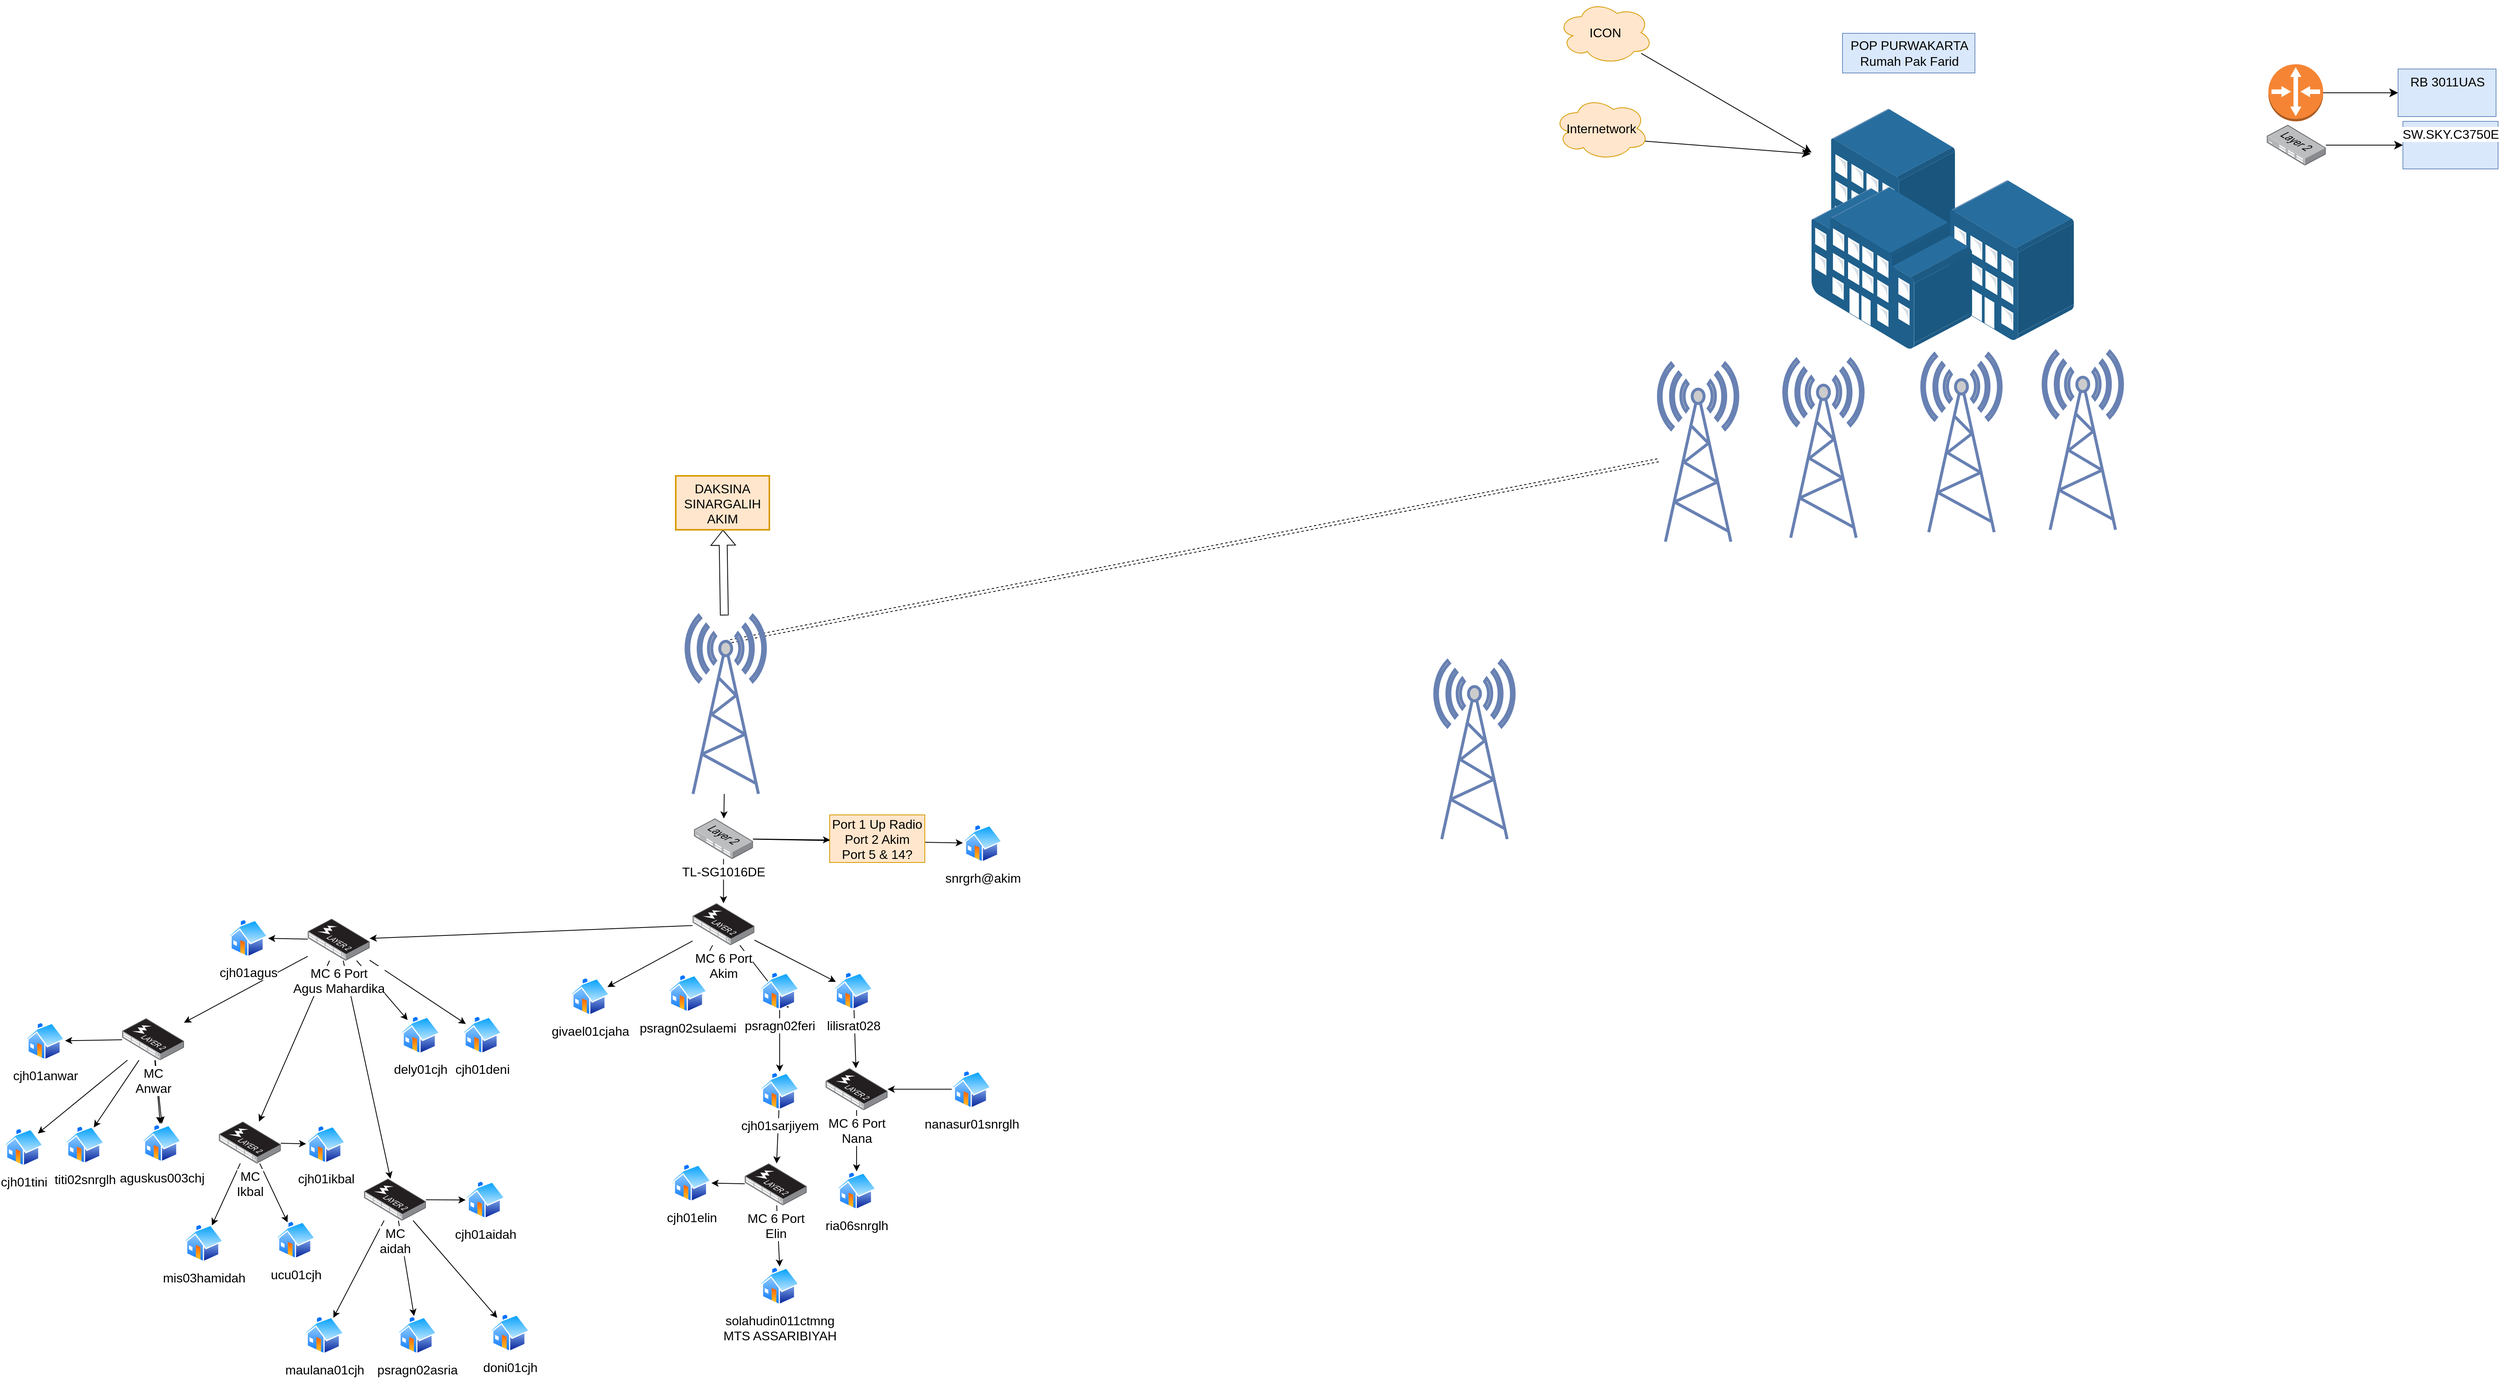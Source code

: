 <mxfile version="20.8.16" type="github">
  <diagram name="Page-1" id="jWL4H5GWRWFEMTrIt_fe">
    <mxGraphModel dx="3583" dy="3091" grid="0" gridSize="10" guides="1" tooltips="1" connect="1" arrows="1" fold="1" page="0" pageScale="1" pageWidth="850" pageHeight="1100" math="0" shadow="0">
      <root>
        <mxCell id="0" />
        <mxCell id="1" parent="0" />
        <mxCell id="l8kAq1uLgbvHiUrE_Mqz-3" value="" style="points=[];aspect=fixed;html=1;align=center;shadow=0;dashed=0;image;image=img/lib/allied_telesis/buildings/Building_Cluster.svg;fontSize=16;" vertex="1" parent="1">
          <mxGeometry x="2255" y="-1012" width="330.84" height="303" as="geometry" />
        </mxCell>
        <mxCell id="l8kAq1uLgbvHiUrE_Mqz-4" value="ICON" style="ellipse;shape=cloud;whiteSpace=wrap;html=1;fontSize=16;fillColor=#ffe6cc;strokeColor=#d79b00;" vertex="1" parent="1">
          <mxGeometry x="1935" y="-1148" width="120" height="80" as="geometry" />
        </mxCell>
        <mxCell id="l8kAq1uLgbvHiUrE_Mqz-5" value="Internetwork" style="ellipse;shape=cloud;whiteSpace=wrap;html=1;fontSize=16;fillColor=#ffe6cc;strokeColor=#d79b00;" vertex="1" parent="1">
          <mxGeometry x="1930" y="-1027" width="120" height="80" as="geometry" />
        </mxCell>
        <mxCell id="l8kAq1uLgbvHiUrE_Mqz-6" value="" style="endArrow=classic;html=1;rounded=0;fontSize=12;startSize=8;endSize=8;curved=1;" edge="1" parent="1" source="l8kAq1uLgbvHiUrE_Mqz-4" target="l8kAq1uLgbvHiUrE_Mqz-3">
          <mxGeometry width="50" height="50" relative="1" as="geometry">
            <mxPoint x="2164" y="-679" as="sourcePoint" />
            <mxPoint x="2214" y="-729" as="targetPoint" />
          </mxGeometry>
        </mxCell>
        <mxCell id="l8kAq1uLgbvHiUrE_Mqz-7" value="" style="endArrow=classic;html=1;rounded=0;fontSize=12;startSize=8;endSize=8;curved=1;exitX=0.96;exitY=0.7;exitDx=0;exitDy=0;exitPerimeter=0;" edge="1" parent="1" source="l8kAq1uLgbvHiUrE_Mqz-5">
          <mxGeometry width="50" height="50" relative="1" as="geometry">
            <mxPoint x="2164" y="-679" as="sourcePoint" />
            <mxPoint x="2254" y="-955" as="targetPoint" />
          </mxGeometry>
        </mxCell>
        <mxCell id="l8kAq1uLgbvHiUrE_Mqz-8" value="POP PURWAKARTA &lt;br&gt;Rumah Pak Farid" style="text;html=1;align=center;verticalAlign=middle;resizable=0;points=[];autosize=1;strokeColor=#6c8ebf;fillColor=#dae8fc;fontSize=16;" vertex="1" parent="1">
          <mxGeometry x="2294" y="-1107" width="167" height="50" as="geometry" />
        </mxCell>
        <mxCell id="l8kAq1uLgbvHiUrE_Mqz-21" style="edgeStyle=none;orthogonalLoop=1;jettySize=auto;html=1;entryX=0.5;entryY=0.15;entryDx=0;entryDy=0;entryPerimeter=0;fontSize=12;curved=1;dashed=1;shape=link;" edge="1" parent="1" source="l8kAq1uLgbvHiUrE_Mqz-9" target="l8kAq1uLgbvHiUrE_Mqz-20">
          <mxGeometry relative="1" as="geometry" />
        </mxCell>
        <mxCell id="l8kAq1uLgbvHiUrE_Mqz-9" value="" style="fontColor=#0066CC;verticalAlign=top;verticalLabelPosition=bottom;labelPosition=center;align=center;html=1;outlineConnect=0;fillColor=#CCCCCC;strokeColor=#6881B3;gradientColor=none;gradientDirection=north;strokeWidth=2;shape=mxgraph.networks.radio_tower;fontSize=16;" vertex="1" parent="1">
          <mxGeometry x="2062" y="-691" width="100" height="225" as="geometry" />
        </mxCell>
        <mxCell id="l8kAq1uLgbvHiUrE_Mqz-10" value="" style="fontColor=#0066CC;verticalAlign=top;verticalLabelPosition=bottom;labelPosition=center;align=center;html=1;outlineConnect=0;fillColor=#CCCCCC;strokeColor=#6881B3;gradientColor=none;gradientDirection=north;strokeWidth=2;shape=mxgraph.networks.radio_tower;fontSize=16;" vertex="1" parent="1">
          <mxGeometry x="2220" y="-696" width="100" height="225" as="geometry" />
        </mxCell>
        <mxCell id="l8kAq1uLgbvHiUrE_Mqz-11" value="" style="fontColor=#0066CC;verticalAlign=top;verticalLabelPosition=bottom;labelPosition=center;align=center;html=1;outlineConnect=0;fillColor=#CCCCCC;strokeColor=#6881B3;gradientColor=none;gradientDirection=north;strokeWidth=2;shape=mxgraph.networks.radio_tower;fontSize=16;" vertex="1" parent="1">
          <mxGeometry x="2394" y="-703" width="100" height="225" as="geometry" />
        </mxCell>
        <mxCell id="l8kAq1uLgbvHiUrE_Mqz-13" value="" style="fontColor=#0066CC;verticalAlign=top;verticalLabelPosition=bottom;labelPosition=center;align=center;html=1;outlineConnect=0;fillColor=#CCCCCC;strokeColor=#6881B3;gradientColor=none;gradientDirection=north;strokeWidth=2;shape=mxgraph.networks.radio_tower;fontSize=16;" vertex="1" parent="1">
          <mxGeometry x="2547" y="-706" width="100" height="225" as="geometry" />
        </mxCell>
        <mxCell id="l8kAq1uLgbvHiUrE_Mqz-19" value="" style="edgeStyle=none;curved=1;rounded=0;orthogonalLoop=1;jettySize=auto;html=1;fontSize=12;startSize=8;endSize=8;" edge="1" parent="1" source="l8kAq1uLgbvHiUrE_Mqz-14" target="l8kAq1uLgbvHiUrE_Mqz-18">
          <mxGeometry relative="1" as="geometry" />
        </mxCell>
        <mxCell id="l8kAq1uLgbvHiUrE_Mqz-14" value="" style="outlineConnect=0;dashed=0;verticalLabelPosition=bottom;verticalAlign=top;align=center;html=1;shape=mxgraph.aws3.router;fillColor=#F58534;gradientColor=none;fontSize=16;" vertex="1" parent="1">
          <mxGeometry x="2831" y="-1068" width="69" height="72" as="geometry" />
        </mxCell>
        <mxCell id="l8kAq1uLgbvHiUrE_Mqz-17" value="" style="edgeStyle=none;curved=1;rounded=0;orthogonalLoop=1;jettySize=auto;html=1;fontSize=12;startSize=8;endSize=8;" edge="1" parent="1" source="l8kAq1uLgbvHiUrE_Mqz-15" target="l8kAq1uLgbvHiUrE_Mqz-16">
          <mxGeometry relative="1" as="geometry" />
        </mxCell>
        <mxCell id="l8kAq1uLgbvHiUrE_Mqz-15" value="" style="points=[];aspect=fixed;html=1;align=center;shadow=0;dashed=0;image;image=img/lib/allied_telesis/switch/Switch_24_port_L2.svg;fontSize=16;" vertex="1" parent="1">
          <mxGeometry x="2829" y="-991.5" width="74.4" height="51" as="geometry" />
        </mxCell>
        <mxCell id="l8kAq1uLgbvHiUrE_Mqz-16" value="SW.SKY.C3750E" style="whiteSpace=wrap;html=1;fontSize=16;verticalAlign=top;shadow=0;dashed=0;labelBackgroundColor=default;fillColor=#dae8fc;strokeColor=#6c8ebf;" vertex="1" parent="1">
          <mxGeometry x="3000.6" y="-996" width="120" height="60" as="geometry" />
        </mxCell>
        <mxCell id="l8kAq1uLgbvHiUrE_Mqz-18" value="RB 3011UAS" style="whiteSpace=wrap;html=1;fontSize=16;verticalAlign=top;fillColor=#dae8fc;dashed=0;strokeColor=#6c8ebf;" vertex="1" parent="1">
          <mxGeometry x="2994.5" y="-1062" width="123.5" height="60" as="geometry" />
        </mxCell>
        <mxCell id="l8kAq1uLgbvHiUrE_Mqz-23" value="" style="edgeStyle=none;curved=1;rounded=0;orthogonalLoop=1;jettySize=auto;html=1;fontSize=12;shape=flexArrow;" edge="1" parent="1" source="l8kAq1uLgbvHiUrE_Mqz-20" target="l8kAq1uLgbvHiUrE_Mqz-22">
          <mxGeometry relative="1" as="geometry" />
        </mxCell>
        <mxCell id="l8kAq1uLgbvHiUrE_Mqz-27" value="" style="edgeStyle=none;curved=1;orthogonalLoop=1;jettySize=auto;html=1;fontSize=12;" edge="1" parent="1" source="l8kAq1uLgbvHiUrE_Mqz-20" target="l8kAq1uLgbvHiUrE_Mqz-25">
          <mxGeometry relative="1" as="geometry" />
        </mxCell>
        <mxCell id="l8kAq1uLgbvHiUrE_Mqz-20" value="" style="fontColor=#0066CC;verticalAlign=top;verticalLabelPosition=bottom;labelPosition=center;align=center;html=1;outlineConnect=0;fillColor=#CCCCCC;strokeColor=#6881B3;gradientColor=none;gradientDirection=north;strokeWidth=2;shape=mxgraph.networks.radio_tower;fontSize=16;" vertex="1" parent="1">
          <mxGeometry x="836" y="-373" width="100" height="225" as="geometry" />
        </mxCell>
        <mxCell id="l8kAq1uLgbvHiUrE_Mqz-22" value="DAKSINA SINARGALIH&lt;br&gt;AKIM" style="whiteSpace=wrap;html=1;fontSize=16;verticalAlign=top;fillColor=#ffe6cc;strokeColor=#d79b00;gradientDirection=north;strokeWidth=2;" vertex="1" parent="1">
          <mxGeometry x="823" y="-549" width="118" height="68" as="geometry" />
        </mxCell>
        <mxCell id="l8kAq1uLgbvHiUrE_Mqz-24" value="snrgrh@akim" style="aspect=fixed;perimeter=ellipsePerimeter;html=1;align=center;shadow=0;dashed=0;spacingTop=3;image;image=img/lib/active_directory/home.svg;fontSize=16;" vertex="1" parent="1">
          <mxGeometry x="1185" y="-110" width="50" height="48.5" as="geometry" />
        </mxCell>
        <mxCell id="l8kAq1uLgbvHiUrE_Mqz-29" value="" style="edgeStyle=none;curved=1;orthogonalLoop=1;jettySize=auto;html=1;fontSize=12;" edge="1" parent="1" source="l8kAq1uLgbvHiUrE_Mqz-25">
          <mxGeometry relative="1" as="geometry">
            <mxPoint x="1017.6" y="-89.95" as="targetPoint" />
          </mxGeometry>
        </mxCell>
        <mxCell id="l8kAq1uLgbvHiUrE_Mqz-42" style="edgeStyle=none;curved=1;orthogonalLoop=1;jettySize=auto;html=1;fontSize=12;" edge="1" parent="1" source="l8kAq1uLgbvHiUrE_Mqz-25" target="l8kAq1uLgbvHiUrE_Mqz-24">
          <mxGeometry relative="1" as="geometry" />
        </mxCell>
        <mxCell id="l8kAq1uLgbvHiUrE_Mqz-50" style="edgeStyle=none;curved=1;orthogonalLoop=1;jettySize=auto;html=1;fontSize=12;" edge="1" parent="1" source="l8kAq1uLgbvHiUrE_Mqz-25" target="l8kAq1uLgbvHiUrE_Mqz-31">
          <mxGeometry relative="1" as="geometry" />
        </mxCell>
        <mxCell id="l8kAq1uLgbvHiUrE_Mqz-62" style="edgeStyle=none;curved=1;orthogonalLoop=1;jettySize=auto;html=1;fontSize=12;" edge="1" parent="1" source="l8kAq1uLgbvHiUrE_Mqz-31" target="l8kAq1uLgbvHiUrE_Mqz-61">
          <mxGeometry relative="1" as="geometry" />
        </mxCell>
        <mxCell id="l8kAq1uLgbvHiUrE_Mqz-25" value=" TL-SG1016DE" style="points=[];aspect=fixed;html=1;align=center;shadow=0;dashed=0;image;image=img/lib/allied_telesis/switch/Switch_24_port_L2.svg;fontSize=16;" vertex="1" parent="1">
          <mxGeometry x="846" y="-117" width="74.4" height="51" as="geometry" />
        </mxCell>
        <mxCell id="l8kAq1uLgbvHiUrE_Mqz-30" value="Port 1 Up Radio&lt;br&gt;Port 2 Akim&lt;br&gt;Port 5 &amp;amp; 14?" style="rounded=0;whiteSpace=wrap;html=1;fontSize=16;fillColor=#ffe6cc;strokeColor=#d79b00;" vertex="1" parent="1">
          <mxGeometry x="1017" y="-121.5" width="120" height="60" as="geometry" />
        </mxCell>
        <mxCell id="l8kAq1uLgbvHiUrE_Mqz-38" style="edgeStyle=none;curved=1;orthogonalLoop=1;jettySize=auto;html=1;fontSize=12;" edge="1" parent="1" source="l8kAq1uLgbvHiUrE_Mqz-31" target="l8kAq1uLgbvHiUrE_Mqz-32">
          <mxGeometry relative="1" as="geometry" />
        </mxCell>
        <mxCell id="l8kAq1uLgbvHiUrE_Mqz-39" style="edgeStyle=none;curved=1;orthogonalLoop=1;jettySize=auto;html=1;fontSize=12;" edge="1" parent="1" source="l8kAq1uLgbvHiUrE_Mqz-31" target="l8kAq1uLgbvHiUrE_Mqz-33">
          <mxGeometry relative="1" as="geometry" />
        </mxCell>
        <mxCell id="l8kAq1uLgbvHiUrE_Mqz-40" style="edgeStyle=none;curved=1;orthogonalLoop=1;jettySize=auto;html=1;fontSize=12;" edge="1" parent="1" source="l8kAq1uLgbvHiUrE_Mqz-31" target="l8kAq1uLgbvHiUrE_Mqz-35">
          <mxGeometry relative="1" as="geometry" />
        </mxCell>
        <mxCell id="l8kAq1uLgbvHiUrE_Mqz-41" style="edgeStyle=none;curved=1;orthogonalLoop=1;jettySize=auto;html=1;entryX=0.75;entryY=1;entryDx=0;entryDy=0;fontSize=12;" edge="1" parent="1" source="l8kAq1uLgbvHiUrE_Mqz-31" target="l8kAq1uLgbvHiUrE_Mqz-34">
          <mxGeometry relative="1" as="geometry" />
        </mxCell>
        <mxCell id="l8kAq1uLgbvHiUrE_Mqz-31" value="&lt;div&gt;MC 6 Port&lt;/div&gt;&lt;div&gt;Akim&lt;br&gt;&lt;/div&gt;" style="points=[];aspect=fixed;html=1;align=center;shadow=0;dashed=0;image;image=img/lib/allied_telesis/switch/Switch_48_port_L2_POE.svg;fontSize=16;" vertex="1" parent="1">
          <mxGeometry x="844.2" y="-10" width="78" height="52.8" as="geometry" />
        </mxCell>
        <mxCell id="l8kAq1uLgbvHiUrE_Mqz-32" value="givael01cjaha" style="aspect=fixed;perimeter=ellipsePerimeter;html=1;align=center;shadow=0;dashed=0;spacingTop=3;image;image=img/lib/active_directory/home.svg;fontSize=16;" vertex="1" parent="1">
          <mxGeometry x="690" y="83" width="50" height="48.5" as="geometry" />
        </mxCell>
        <mxCell id="l8kAq1uLgbvHiUrE_Mqz-33" value="psragn02sulaemi" style="aspect=fixed;perimeter=ellipsePerimeter;html=1;align=center;shadow=0;dashed=0;spacingTop=3;image;image=img/lib/active_directory/home.svg;fontSize=16;" vertex="1" parent="1">
          <mxGeometry x="813" y="79" width="50" height="48.5" as="geometry" />
        </mxCell>
        <mxCell id="l8kAq1uLgbvHiUrE_Mqz-52" style="edgeStyle=none;curved=1;orthogonalLoop=1;jettySize=auto;html=1;fontSize=12;entryX=0.5;entryY=0;entryDx=0;entryDy=0;" edge="1" parent="1" source="l8kAq1uLgbvHiUrE_Mqz-34" target="l8kAq1uLgbvHiUrE_Mqz-51">
          <mxGeometry relative="1" as="geometry">
            <mxPoint x="938" y="197" as="targetPoint" />
          </mxGeometry>
        </mxCell>
        <mxCell id="l8kAq1uLgbvHiUrE_Mqz-34" value="psragn02feri" style="aspect=fixed;perimeter=ellipsePerimeter;html=1;align=center;shadow=0;dashed=0;spacingTop=3;image;image=img/lib/active_directory/home.svg;fontSize=16;" vertex="1" parent="1">
          <mxGeometry x="929" y="76" width="50" height="48.5" as="geometry" />
        </mxCell>
        <mxCell id="l8kAq1uLgbvHiUrE_Mqz-49" style="edgeStyle=none;curved=1;orthogonalLoop=1;jettySize=auto;html=1;fontSize=12;" edge="1" parent="1" source="l8kAq1uLgbvHiUrE_Mqz-35" target="l8kAq1uLgbvHiUrE_Mqz-45">
          <mxGeometry relative="1" as="geometry" />
        </mxCell>
        <mxCell id="l8kAq1uLgbvHiUrE_Mqz-35" value="lilisrat028" style="aspect=fixed;perimeter=ellipsePerimeter;html=1;align=center;shadow=0;dashed=0;spacingTop=3;image;image=img/lib/active_directory/home.svg;fontSize=16;" vertex="1" parent="1">
          <mxGeometry x="1022" y="76" width="50" height="48.5" as="geometry" />
        </mxCell>
        <mxCell id="l8kAq1uLgbvHiUrE_Mqz-47" style="edgeStyle=none;curved=1;orthogonalLoop=1;jettySize=auto;html=1;fontSize=12;" edge="1" parent="1" source="l8kAq1uLgbvHiUrE_Mqz-43" target="l8kAq1uLgbvHiUrE_Mqz-45">
          <mxGeometry relative="1" as="geometry" />
        </mxCell>
        <mxCell id="l8kAq1uLgbvHiUrE_Mqz-43" value="nanasur01snrglh" style="aspect=fixed;perimeter=ellipsePerimeter;html=1;align=center;shadow=0;dashed=0;spacingTop=3;image;image=img/lib/active_directory/home.svg;fontSize=16;" vertex="1" parent="1">
          <mxGeometry x="1171" y="200.15" width="50" height="48.5" as="geometry" />
        </mxCell>
        <mxCell id="l8kAq1uLgbvHiUrE_Mqz-48" style="edgeStyle=none;curved=1;orthogonalLoop=1;jettySize=auto;html=1;fontSize=12;" edge="1" parent="1" source="l8kAq1uLgbvHiUrE_Mqz-45" target="l8kAq1uLgbvHiUrE_Mqz-46">
          <mxGeometry relative="1" as="geometry" />
        </mxCell>
        <mxCell id="l8kAq1uLgbvHiUrE_Mqz-45" value="&lt;div&gt;MC 6 Port&lt;/div&gt;&lt;div&gt;Nana&lt;br&gt;&lt;/div&gt;" style="points=[];aspect=fixed;html=1;align=center;shadow=0;dashed=0;image;image=img/lib/allied_telesis/switch/Switch_48_port_L2_POE.svg;fontSize=16;" vertex="1" parent="1">
          <mxGeometry x="1012" y="198" width="78" height="52.8" as="geometry" />
        </mxCell>
        <mxCell id="l8kAq1uLgbvHiUrE_Mqz-46" value="ria06snrglh" style="aspect=fixed;perimeter=ellipsePerimeter;html=1;align=center;shadow=0;dashed=0;spacingTop=3;image;image=img/lib/active_directory/home.svg;fontSize=16;" vertex="1" parent="1">
          <mxGeometry x="1026" y="328" width="50" height="48.5" as="geometry" />
        </mxCell>
        <mxCell id="l8kAq1uLgbvHiUrE_Mqz-56" style="edgeStyle=none;curved=1;orthogonalLoop=1;jettySize=auto;html=1;fontSize=12;" edge="1" parent="1" source="l8kAq1uLgbvHiUrE_Mqz-51" target="l8kAq1uLgbvHiUrE_Mqz-55">
          <mxGeometry relative="1" as="geometry" />
        </mxCell>
        <mxCell id="l8kAq1uLgbvHiUrE_Mqz-51" value="cjh01sarjiyem" style="aspect=fixed;perimeter=ellipsePerimeter;html=1;align=center;shadow=0;dashed=0;spacingTop=3;image;image=img/lib/active_directory/home.svg;fontSize=16;" vertex="1" parent="1">
          <mxGeometry x="929" y="202.3" width="50" height="48.5" as="geometry" />
        </mxCell>
        <mxCell id="l8kAq1uLgbvHiUrE_Mqz-58" style="edgeStyle=none;curved=1;orthogonalLoop=1;jettySize=auto;html=1;fontSize=12;" edge="1" parent="1" source="l8kAq1uLgbvHiUrE_Mqz-55" target="l8kAq1uLgbvHiUrE_Mqz-57">
          <mxGeometry relative="1" as="geometry" />
        </mxCell>
        <mxCell id="l8kAq1uLgbvHiUrE_Mqz-60" style="edgeStyle=none;curved=1;orthogonalLoop=1;jettySize=auto;html=1;entryX=0.5;entryY=0;entryDx=0;entryDy=0;fontSize=12;" edge="1" parent="1" source="l8kAq1uLgbvHiUrE_Mqz-55" target="l8kAq1uLgbvHiUrE_Mqz-59">
          <mxGeometry relative="1" as="geometry" />
        </mxCell>
        <mxCell id="l8kAq1uLgbvHiUrE_Mqz-55" value="&lt;div&gt;MC 6 Port&lt;/div&gt;&lt;div&gt;Elin&lt;br&gt;&lt;/div&gt;" style="points=[];aspect=fixed;html=1;align=center;shadow=0;dashed=0;image;image=img/lib/allied_telesis/switch/Switch_48_port_L2_POE.svg;fontSize=16;" vertex="1" parent="1">
          <mxGeometry x="910" y="318" width="78" height="52.8" as="geometry" />
        </mxCell>
        <mxCell id="l8kAq1uLgbvHiUrE_Mqz-57" value="cjh01elin" style="aspect=fixed;perimeter=ellipsePerimeter;html=1;align=center;shadow=0;dashed=0;spacingTop=3;image;image=img/lib/active_directory/home.svg;fontSize=16;" vertex="1" parent="1">
          <mxGeometry x="818" y="318" width="50" height="48.5" as="geometry" />
        </mxCell>
        <mxCell id="l8kAq1uLgbvHiUrE_Mqz-59" value="solahudin011ctmng&lt;br&gt;MTS ASSARIBIYAH" style="aspect=fixed;perimeter=ellipsePerimeter;html=1;align=center;shadow=0;dashed=0;spacingTop=3;image;image=img/lib/active_directory/home.svg;fontSize=16;" vertex="1" parent="1">
          <mxGeometry x="929" y="448" width="50" height="48.5" as="geometry" />
        </mxCell>
        <mxCell id="l8kAq1uLgbvHiUrE_Mqz-64" style="edgeStyle=none;curved=1;orthogonalLoop=1;jettySize=auto;html=1;fontSize=12;" edge="1" parent="1" source="l8kAq1uLgbvHiUrE_Mqz-61" target="l8kAq1uLgbvHiUrE_Mqz-63">
          <mxGeometry relative="1" as="geometry" />
        </mxCell>
        <mxCell id="l8kAq1uLgbvHiUrE_Mqz-66" style="edgeStyle=none;curved=1;orthogonalLoop=1;jettySize=auto;html=1;fontSize=12;" edge="1" parent="1" source="l8kAq1uLgbvHiUrE_Mqz-61" target="l8kAq1uLgbvHiUrE_Mqz-75">
          <mxGeometry relative="1" as="geometry" />
        </mxCell>
        <mxCell id="l8kAq1uLgbvHiUrE_Mqz-71" style="edgeStyle=none;curved=1;orthogonalLoop=1;jettySize=auto;html=1;fontSize=12;" edge="1" parent="1" source="l8kAq1uLgbvHiUrE_Mqz-61" target="l8kAq1uLgbvHiUrE_Mqz-86">
          <mxGeometry relative="1" as="geometry">
            <mxPoint x="311.91" y="154.081" as="targetPoint" />
          </mxGeometry>
        </mxCell>
        <mxCell id="l8kAq1uLgbvHiUrE_Mqz-73" style="edgeStyle=none;curved=1;orthogonalLoop=1;jettySize=auto;html=1;fontSize=12;" edge="1" parent="1" source="l8kAq1uLgbvHiUrE_Mqz-61" target="l8kAq1uLgbvHiUrE_Mqz-69">
          <mxGeometry relative="1" as="geometry" />
        </mxCell>
        <mxCell id="l8kAq1uLgbvHiUrE_Mqz-74" style="edgeStyle=none;curved=1;orthogonalLoop=1;jettySize=auto;html=1;fontSize=12;" edge="1" parent="1" source="l8kAq1uLgbvHiUrE_Mqz-61" target="l8kAq1uLgbvHiUrE_Mqz-70">
          <mxGeometry relative="1" as="geometry" />
        </mxCell>
        <mxCell id="l8kAq1uLgbvHiUrE_Mqz-101" style="edgeStyle=none;curved=1;orthogonalLoop=1;jettySize=auto;html=1;fontSize=12;" edge="1" parent="1" source="l8kAq1uLgbvHiUrE_Mqz-61" target="l8kAq1uLgbvHiUrE_Mqz-100">
          <mxGeometry relative="1" as="geometry" />
        </mxCell>
        <mxCell id="l8kAq1uLgbvHiUrE_Mqz-61" value="&lt;div&gt;MC 6 Port&lt;/div&gt;&lt;div&gt;Agus Mahardika&lt;br&gt;&lt;/div&gt;" style="points=[];aspect=fixed;html=1;align=center;shadow=0;dashed=0;image;image=img/lib/allied_telesis/switch/Switch_48_port_L2_POE.svg;fontSize=16;" vertex="1" parent="1">
          <mxGeometry x="359.0" y="9.45" width="78" height="52.8" as="geometry" />
        </mxCell>
        <mxCell id="l8kAq1uLgbvHiUrE_Mqz-63" value="cjh01agus" style="aspect=fixed;perimeter=ellipsePerimeter;html=1;align=center;shadow=0;dashed=0;spacingTop=3;image;image=img/lib/active_directory/home.svg;fontSize=16;" vertex="1" parent="1">
          <mxGeometry x="259" y="9.45" width="50" height="48.5" as="geometry" />
        </mxCell>
        <mxCell id="l8kAq1uLgbvHiUrE_Mqz-65" value="cjh01anwar" style="aspect=fixed;perimeter=ellipsePerimeter;html=1;align=center;shadow=0;dashed=0;spacingTop=3;image;image=img/lib/active_directory/home.svg;fontSize=16;" vertex="1" parent="1">
          <mxGeometry x="3" y="139.3" width="50" height="48.5" as="geometry" />
        </mxCell>
        <mxCell id="l8kAq1uLgbvHiUrE_Mqz-68" value="cjh01aidah" style="aspect=fixed;perimeter=ellipsePerimeter;html=1;align=center;shadow=0;dashed=0;spacingTop=3;image;image=img/lib/active_directory/home.svg;fontSize=16;" vertex="1" parent="1">
          <mxGeometry x="558" y="339.35" width="50" height="48.5" as="geometry" />
        </mxCell>
        <mxCell id="l8kAq1uLgbvHiUrE_Mqz-69" value="dely01cjh" style="aspect=fixed;perimeter=ellipsePerimeter;html=1;align=center;shadow=0;dashed=0;spacingTop=3;image;image=img/lib/active_directory/home.svg;fontSize=16;" vertex="1" parent="1">
          <mxGeometry x="476" y="131.5" width="50" height="48.5" as="geometry" />
        </mxCell>
        <mxCell id="l8kAq1uLgbvHiUrE_Mqz-70" value="cjh01deni" style="aspect=fixed;perimeter=ellipsePerimeter;html=1;align=center;shadow=0;dashed=0;spacingTop=3;image;image=img/lib/active_directory/home.svg;fontSize=16;" vertex="1" parent="1">
          <mxGeometry x="554" y="131.5" width="50" height="48.5" as="geometry" />
        </mxCell>
        <mxCell id="l8kAq1uLgbvHiUrE_Mqz-76" style="edgeStyle=none;curved=1;orthogonalLoop=1;jettySize=auto;html=1;fontSize=12;" edge="1" parent="1" source="l8kAq1uLgbvHiUrE_Mqz-75" target="l8kAq1uLgbvHiUrE_Mqz-65">
          <mxGeometry relative="1" as="geometry" />
        </mxCell>
        <mxCell id="l8kAq1uLgbvHiUrE_Mqz-81" style="edgeStyle=none;curved=1;orthogonalLoop=1;jettySize=auto;html=1;entryX=1;entryY=0;entryDx=0;entryDy=0;fontSize=12;" edge="1" parent="1" source="l8kAq1uLgbvHiUrE_Mqz-75" target="l8kAq1uLgbvHiUrE_Mqz-77">
          <mxGeometry relative="1" as="geometry" />
        </mxCell>
        <mxCell id="l8kAq1uLgbvHiUrE_Mqz-82" style="edgeStyle=none;curved=1;orthogonalLoop=1;jettySize=auto;html=1;entryX=0.75;entryY=0;entryDx=0;entryDy=0;fontSize=12;" edge="1" parent="1" source="l8kAq1uLgbvHiUrE_Mqz-75" target="l8kAq1uLgbvHiUrE_Mqz-78">
          <mxGeometry relative="1" as="geometry" />
        </mxCell>
        <mxCell id="l8kAq1uLgbvHiUrE_Mqz-83" style="edgeStyle=none;curved=1;orthogonalLoop=1;jettySize=auto;html=1;entryX=0.5;entryY=0;entryDx=0;entryDy=0;fontSize=12;" edge="1" parent="1" source="l8kAq1uLgbvHiUrE_Mqz-75" target="l8kAq1uLgbvHiUrE_Mqz-79">
          <mxGeometry relative="1" as="geometry" />
        </mxCell>
        <mxCell id="l8kAq1uLgbvHiUrE_Mqz-99" value="" style="edgeStyle=none;curved=1;orthogonalLoop=1;jettySize=auto;html=1;fontSize=12;" edge="1" parent="1" source="l8kAq1uLgbvHiUrE_Mqz-75" target="l8kAq1uLgbvHiUrE_Mqz-79">
          <mxGeometry relative="1" as="geometry" />
        </mxCell>
        <mxCell id="l8kAq1uLgbvHiUrE_Mqz-75" value="&lt;div&gt;MC&lt;br&gt;&lt;/div&gt;&lt;div&gt;Anwar&lt;br&gt;&lt;/div&gt;" style="points=[];aspect=fixed;html=1;align=center;shadow=0;dashed=0;image;image=img/lib/allied_telesis/switch/Switch_48_port_L2_POE.svg;fontSize=16;" vertex="1" parent="1">
          <mxGeometry x="125.0" y="135" width="78" height="52.8" as="geometry" />
        </mxCell>
        <mxCell id="l8kAq1uLgbvHiUrE_Mqz-77" value="&lt;div&gt;cjh01tini&lt;/div&gt;&lt;div&gt;&lt;br&gt;&lt;/div&gt;" style="aspect=fixed;perimeter=ellipsePerimeter;html=1;align=center;shadow=0;dashed=0;spacingTop=3;image;image=img/lib/active_directory/home.svg;fontSize=16;" vertex="1" parent="1">
          <mxGeometry x="-24" y="273" width="50" height="48.5" as="geometry" />
        </mxCell>
        <mxCell id="l8kAq1uLgbvHiUrE_Mqz-78" value="titi02snrglh" style="aspect=fixed;perimeter=ellipsePerimeter;html=1;align=center;shadow=0;dashed=0;spacingTop=3;image;image=img/lib/active_directory/home.svg;fontSize=16;" vertex="1" parent="1">
          <mxGeometry x="53" y="270" width="50" height="48.5" as="geometry" />
        </mxCell>
        <mxCell id="l8kAq1uLgbvHiUrE_Mqz-79" value="aguskus003chj" style="aspect=fixed;perimeter=ellipsePerimeter;html=1;align=center;shadow=0;dashed=0;spacingTop=3;image;image=img/lib/active_directory/home.svg;fontSize=16;" vertex="1" parent="1">
          <mxGeometry x="150" y="268" width="50" height="48.5" as="geometry" />
        </mxCell>
        <mxCell id="l8kAq1uLgbvHiUrE_Mqz-88" style="edgeStyle=none;curved=1;orthogonalLoop=1;jettySize=auto;html=1;fontSize=12;" edge="1" parent="1" source="l8kAq1uLgbvHiUrE_Mqz-86" target="l8kAq1uLgbvHiUrE_Mqz-87">
          <mxGeometry relative="1" as="geometry" />
        </mxCell>
        <mxCell id="l8kAq1uLgbvHiUrE_Mqz-94" style="edgeStyle=none;curved=1;orthogonalLoop=1;jettySize=auto;html=1;fontSize=12;" edge="1" parent="1" source="l8kAq1uLgbvHiUrE_Mqz-86" target="l8kAq1uLgbvHiUrE_Mqz-93">
          <mxGeometry relative="1" as="geometry" />
        </mxCell>
        <mxCell id="l8kAq1uLgbvHiUrE_Mqz-96" style="edgeStyle=none;curved=1;orthogonalLoop=1;jettySize=auto;html=1;fontSize=12;" edge="1" parent="1" source="l8kAq1uLgbvHiUrE_Mqz-86" target="l8kAq1uLgbvHiUrE_Mqz-95">
          <mxGeometry relative="1" as="geometry" />
        </mxCell>
        <mxCell id="l8kAq1uLgbvHiUrE_Mqz-86" value="&lt;div&gt;MC &lt;br&gt;&lt;/div&gt;&lt;div&gt;Ikbal&lt;br&gt;&lt;/div&gt;" style="points=[];aspect=fixed;html=1;align=center;shadow=0;dashed=0;image;image=img/lib/allied_telesis/switch/Switch_48_port_L2_POE.svg;fontSize=16;" vertex="1" parent="1">
          <mxGeometry x="247.0" y="265.2" width="78" height="52.8" as="geometry" />
        </mxCell>
        <mxCell id="l8kAq1uLgbvHiUrE_Mqz-87" value="cjh01ikbal" style="aspect=fixed;perimeter=ellipsePerimeter;html=1;align=center;shadow=0;dashed=0;spacingTop=3;image;image=img/lib/active_directory/home.svg;fontSize=16;" vertex="1" parent="1">
          <mxGeometry x="357" y="269.5" width="50" height="48.5" as="geometry" />
        </mxCell>
        <mxCell id="l8kAq1uLgbvHiUrE_Mqz-93" value="mis03hamidah" style="aspect=fixed;perimeter=ellipsePerimeter;html=1;align=center;shadow=0;dashed=0;spacingTop=3;image;image=img/lib/active_directory/home.svg;fontSize=16;" vertex="1" parent="1">
          <mxGeometry x="203" y="394" width="50" height="48.5" as="geometry" />
        </mxCell>
        <mxCell id="l8kAq1uLgbvHiUrE_Mqz-95" value="ucu01cjh" style="aspect=fixed;perimeter=ellipsePerimeter;html=1;align=center;shadow=0;dashed=0;spacingTop=3;image;image=img/lib/active_directory/home.svg;fontSize=16;" vertex="1" parent="1">
          <mxGeometry x="319" y="390" width="50" height="48.5" as="geometry" />
        </mxCell>
        <mxCell id="l8kAq1uLgbvHiUrE_Mqz-102" style="edgeStyle=none;curved=1;orthogonalLoop=1;jettySize=auto;html=1;fontSize=12;" edge="1" parent="1" source="l8kAq1uLgbvHiUrE_Mqz-100" target="l8kAq1uLgbvHiUrE_Mqz-68">
          <mxGeometry relative="1" as="geometry" />
        </mxCell>
        <mxCell id="l8kAq1uLgbvHiUrE_Mqz-106" style="edgeStyle=none;curved=1;orthogonalLoop=1;jettySize=auto;html=1;fontSize=12;" edge="1" parent="1" source="l8kAq1uLgbvHiUrE_Mqz-100" target="l8kAq1uLgbvHiUrE_Mqz-103">
          <mxGeometry relative="1" as="geometry" />
        </mxCell>
        <mxCell id="l8kAq1uLgbvHiUrE_Mqz-107" style="edgeStyle=none;curved=1;orthogonalLoop=1;jettySize=auto;html=1;fontSize=12;" edge="1" parent="1" source="l8kAq1uLgbvHiUrE_Mqz-100" target="l8kAq1uLgbvHiUrE_Mqz-104">
          <mxGeometry relative="1" as="geometry" />
        </mxCell>
        <mxCell id="l8kAq1uLgbvHiUrE_Mqz-108" style="edgeStyle=none;curved=1;orthogonalLoop=1;jettySize=auto;html=1;fontSize=12;" edge="1" parent="1" source="l8kAq1uLgbvHiUrE_Mqz-100" target="l8kAq1uLgbvHiUrE_Mqz-105">
          <mxGeometry relative="1" as="geometry" />
        </mxCell>
        <mxCell id="l8kAq1uLgbvHiUrE_Mqz-100" value="&lt;div&gt;MC &lt;br&gt;&lt;/div&gt;&lt;div&gt;aidah&lt;br&gt;&lt;/div&gt;" style="points=[];aspect=fixed;html=1;align=center;shadow=0;dashed=0;image;image=img/lib/allied_telesis/switch/Switch_48_port_L2_POE.svg;fontSize=16;" vertex="1" parent="1">
          <mxGeometry x="430.0" y="337.2" width="78" height="52.8" as="geometry" />
        </mxCell>
        <mxCell id="l8kAq1uLgbvHiUrE_Mqz-103" value="maulana01cjh" style="aspect=fixed;perimeter=ellipsePerimeter;html=1;align=center;shadow=0;dashed=0;spacingTop=3;image;image=img/lib/active_directory/home.svg;fontSize=16;" vertex="1" parent="1">
          <mxGeometry x="355" y="510" width="50" height="48.5" as="geometry" />
        </mxCell>
        <mxCell id="l8kAq1uLgbvHiUrE_Mqz-104" value="psragn02asria" style="aspect=fixed;perimeter=ellipsePerimeter;html=1;align=center;shadow=0;dashed=0;spacingTop=3;image;image=img/lib/active_directory/home.svg;fontSize=16;" vertex="1" parent="1">
          <mxGeometry x="472" y="510" width="50" height="48.5" as="geometry" />
        </mxCell>
        <mxCell id="l8kAq1uLgbvHiUrE_Mqz-105" value="doni01cjh" style="aspect=fixed;perimeter=ellipsePerimeter;html=1;align=center;shadow=0;dashed=0;spacingTop=3;image;image=img/lib/active_directory/home.svg;fontSize=16;" vertex="1" parent="1">
          <mxGeometry x="589" y="507" width="50" height="48.5" as="geometry" />
        </mxCell>
        <mxCell id="l8kAq1uLgbvHiUrE_Mqz-109" value="" style="fontColor=#0066CC;verticalAlign=top;verticalLabelPosition=bottom;labelPosition=center;align=center;html=1;outlineConnect=0;fillColor=#CCCCCC;strokeColor=#6881B3;gradientColor=none;gradientDirection=north;strokeWidth=2;shape=mxgraph.networks.radio_tower;fontSize=16;" vertex="1" parent="1">
          <mxGeometry x="1780" y="-316" width="100" height="225" as="geometry" />
        </mxCell>
      </root>
    </mxGraphModel>
  </diagram>
</mxfile>
